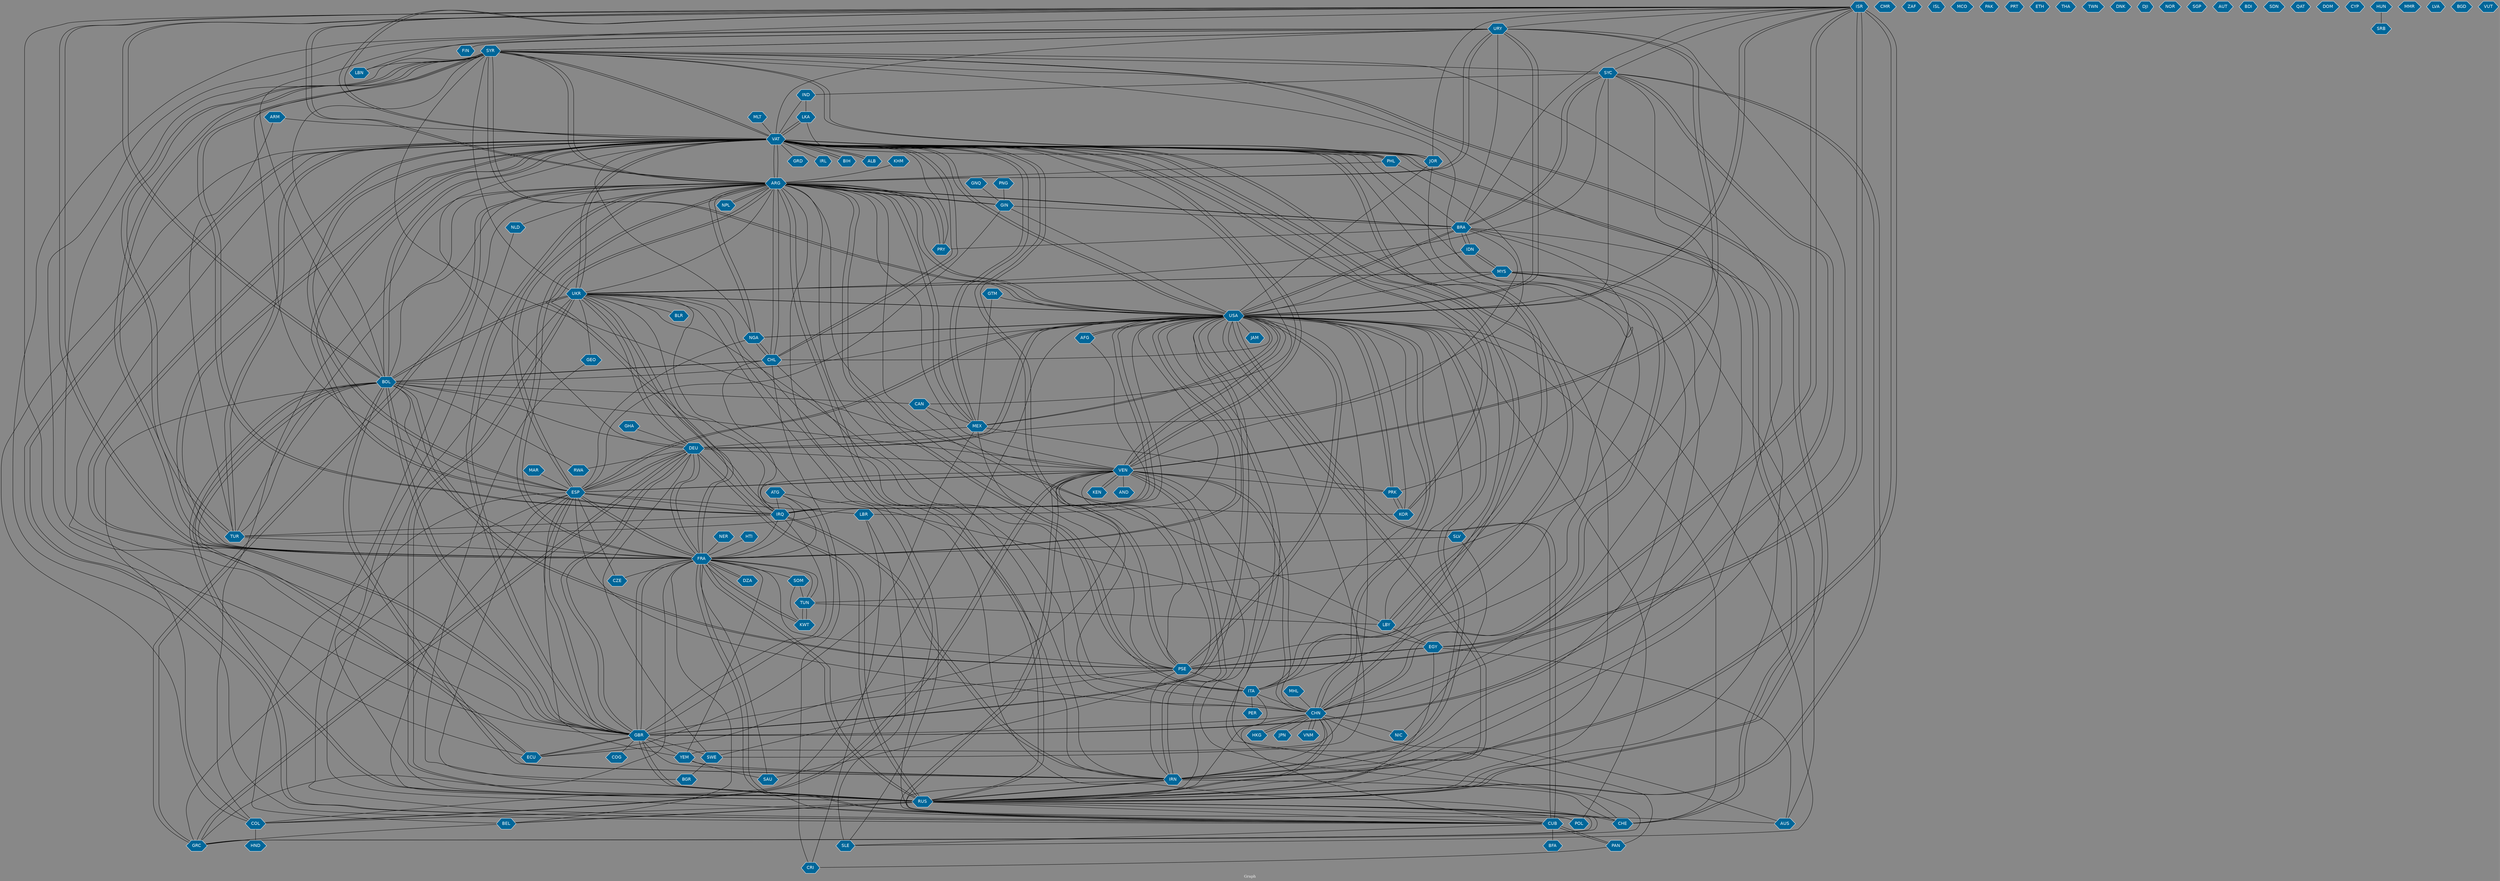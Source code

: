 // Countries together in item graph
graph {
	graph [bgcolor="#888888" fontcolor=white fontsize=12 label="Graph" outputorder=edgesfirst overlap=prism]
	node [color=white fillcolor="#006699" fontcolor=white fontname=Helvetica shape=hexagon style=filled]
	edge [arrowhead=open color=black fontcolor=white fontname=Courier fontsize=12]
		ISR [label=ISR]
		URY [label=URY]
		SYR [label=SYR]
		CMR [label=CMR]
		ARG [label=ARG]
		NPL [label=NPL]
		USA [label=USA]
		VEN [label=VEN]
		ESP [label=ESP]
		COL [label=COL]
		GRC [label=GRC]
		VAT [label=VAT]
		CUB [label=CUB]
		ITA [label=ITA]
		UKR [label=UKR]
		GBR [label=GBR]
		RUS [label=RUS]
		KOR [label=KOR]
		PSE [label=PSE]
		BLR [label=BLR]
		CHL [label=CHL]
		FRA [label=FRA]
		ZAF [label=ZAF]
		CHN [label=CHN]
		BOL [label=BOL]
		BRA [label=BRA]
		LKA [label=LKA]
		DEU [label=DEU]
		HKG [label=HKG]
		IRN [label=IRN]
		TUR [label=TUR]
		ECU [label=ECU]
		IND [label=IND]
		HND [label=HND]
		MEX [label=MEX]
		ISL [label=ISL]
		MCO [label=MCO]
		PRK [label=PRK]
		AND [label=AND]
		IDN [label=IDN]
		EGY [label=EGY]
		IRQ [label=IRQ]
		SAU [label=SAU]
		YEM [label=YEM]
		SLV [label=SLV]
		AFG [label=AFG]
		LBY [label=LBY]
		PAN [label=PAN]
		NGA [label=NGA]
		CRI [label=CRI]
		PAK [label=PAK]
		GEO [label=GEO]
		CAN [label=CAN]
		GRD [label=GRD]
		JOR [label=JOR]
		MAR [label=MAR]
		AUS [label=AUS]
		PRT [label=PRT]
		LBR [label=LBR]
		ETH [label=ETH]
		ATG [label=ATG]
		NLD [label=NLD]
		MYS [label=MYS]
		NIC [label=NIC]
		DZA [label=DZA]
		IRL [label=IRL]
		NER [label=NER]
		LBN [label=LBN]
		PHL [label=PHL]
		CHE [label=CHE]
		THA [label=THA]
		BEL [label=BEL]
		TWN [label=TWN]
		GTM [label=GTM]
		POL [label=POL]
		DNK [label=DNK]
		KEN [label=KEN]
		TUN [label=TUN]
		SWE [label=SWE]
		SYC [label=SYC]
		BFA [label=BFA]
		BIH [label=BIH]
		DJI [label=DJI]
		ARM [label=ARM]
		JPN [label=JPN]
		VNM [label=VNM]
		SLE [label=SLE]
		RWA [label=RWA]
		KWT [label=KWT]
		COG [label=COG]
		NOR [label=NOR]
		PRY [label=PRY]
		SGP [label=SGP]
		AUT [label=AUT]
		HTI [label=HTI]
		BDI [label=BDI]
		SDN [label=SDN]
		QAT [label=QAT]
		BGR [label=BGR]
		MLT [label=MLT]
		GHA [label=GHA]
		ALB [label=ALB]
		DOM [label=DOM]
		GIN [label=GIN]
		CZE [label=CZE]
		CYP [label=CYP]
		SOM [label=SOM]
		HUN [label=HUN]
		SRB [label=SRB]
		JAM [label=JAM]
		GNQ [label=GNQ]
		MHL [label=MHL]
		PER [label=PER]
		MMR [label=MMR]
		FIN [label=FIN]
		LVA [label=LVA]
		BGD [label=BGD]
		PNG [label=PNG]
		VUT [label=VUT]
		KHM [label=KHM]
			IDN -- MYS [weight=1]
			IRN -- RUS [weight=1]
			USA -- VAT [weight=10]
			FRA -- PSE [weight=1]
			ARG -- USA [weight=4]
			SYC -- RUS [weight=2]
			MAR -- ESP [weight=2]
			VEN -- RUS [weight=3]
			VAT -- SYR [weight=3]
			VNM -- CHN [weight=1]
			ARG -- NPL [weight=5]
			BOL -- ECU [weight=1]
			USA -- YEM [weight=3]
			KEN -- VEN [weight=3]
			ARG -- URY [weight=5]
			USA -- UKR [weight=12]
			YEM -- FRA [weight=1]
			VEN -- AND [weight=1]
			ESP -- USA [weight=1]
			PHL -- LKA [weight=1]
			KOR -- PRK [weight=2]
			NGA -- USA [weight=2]
			KOR -- USA [weight=4]
			EGY -- PSE [weight=1]
			ARG -- PRY [weight=2]
			SYR -- URY [weight=3]
			URY -- BOL [weight=1]
			CRI -- CHL [weight=2]
			VAT -- MEX [weight=2]
			TUN -- LBY [weight=1]
			KOR -- VAT [weight=1]
			USA -- SYR [weight=16]
			PSE -- EGY [weight=2]
			SYC -- UKR [weight=1]
			USA -- TUR [weight=1]
			RUS -- BEL [weight=1]
			ARG -- FRA [weight=2]
			ESP -- SYR [weight=2]
			ARG -- GIN [weight=1]
			FRA -- ESP [weight=1]
			CUB -- VAT [weight=4]
			PSE -- ARG [weight=3]
			LKA -- VAT [weight=1]
			USA -- RUS [weight=32]
			FRA -- DEU [weight=2]
			CHL -- VAT [weight=2]
			ARG -- IRN [weight=1]
			CHN -- NIC [weight=1]
			YEM -- SAU [weight=1]
			SLV -- FRA [weight=1]
			DEU -- GRC [weight=2]
			USA -- MYS [weight=1]
			FRA -- ARG [weight=1]
			TUR -- ARG [weight=1]
			SYR -- VAT [weight=1]
			USA -- JAM [weight=1]
			GBR -- SWE [weight=1]
			BOL -- TUR [weight=2]
			FRA -- CZE [weight=1]
			SWE -- USA [weight=1]
			ECU -- GBR [weight=1]
			ARG -- ITA [weight=1]
			FRA -- SYR [weight=1]
			MEX -- USA [weight=1]
			ARG -- NGA [weight=3]
			VAT -- CHN [weight=1]
			GIN -- ESP [weight=1]
			USA -- FRA [weight=5]
			FRA -- RUS [weight=1]
			GBR -- RUS [weight=1]
			IRQ -- ARG [weight=1]
			RUS -- ARG [weight=1]
			VEN -- BRA [weight=1]
			VEN -- URY [weight=1]
			VEN -- ESP [weight=6]
			MEX -- VAT [weight=3]
			ARM -- VAT [weight=5]
			RUS -- SYC [weight=2]
			GBR -- USA [weight=2]
			SYR -- ARG [weight=1]
			VAT -- ESP [weight=3]
			PHL -- ARG [weight=1]
			USA -- ISR [weight=10]
			SYR -- USA [weight=12]
			SYR -- IRQ [weight=3]
			ISR -- JOR [weight=1]
			MYS -- IDN [weight=1]
			CUB -- FRA [weight=2]
			RUS -- FRA [weight=10]
			HUN -- SRB [weight=1]
			IRQ -- USA [weight=18]
			CHE -- VAT [weight=1]
			FRA -- IRQ [weight=1]
			ARG -- GBR [weight=1]
			BRA -- PRY [weight=2]
			RUS -- VAT [weight=3]
			CAN -- MEX [weight=1]
			SYR -- VEN [weight=1]
			ARG -- GRC [weight=3]
			USA -- VEN [weight=16]
			BOL -- PSE [weight=2]
			ESP -- ARG [weight=4]
			IRN -- BOL [weight=1]
			JOR -- USA [weight=1]
			BRA -- URY [weight=1]
			TUR -- SYR [weight=1]
			CUB -- PAN [weight=1]
			ATG -- IRQ [weight=1]
			BRA -- VAT [weight=1]
			BRA -- RUS [weight=1]
			GBR -- YEM [weight=1]
			SOM -- TUN [weight=1]
			URY -- USA [weight=9]
			KWT -- TUN [weight=2]
			ITA -- RUS [weight=2]
			BOL -- RWA [weight=1]
			COL -- ARG [weight=2]
			JOR -- SYR [weight=1]
			VAT -- CHE [weight=1]
			UKR -- IRQ [weight=1]
			ISR -- IRN [weight=2]
			SYR -- LBN [weight=1]
			SYC -- USA [weight=2]
			RUS -- IRN [weight=1]
			ECU -- BOL [weight=1]
			PRK -- MEX [weight=1]
			GBR -- VAT [weight=2]
			DEU -- ESP [weight=2]
			SYR -- IRN [weight=1]
			USA -- IRN [weight=11]
			ARG -- VEN [weight=1]
			VAT -- CHL [weight=1]
			VAT -- GBR [weight=1]
			VAT -- PSE [weight=7]
			ATG -- EGY [weight=1]
			VAT -- LKA [weight=5]
			EGY -- ISR [weight=1]
			SWE -- DEU [weight=1]
			VEN -- CHE [weight=1]
			IRN -- CUB [weight=1]
			ITA -- CHL [weight=1]
			DEU -- RWA [weight=1]
			USA -- IRQ [weight=17]
			CHN -- JPN [weight=1]
			CHN -- VEN [weight=1]
			IRQ -- SYR [weight=7]
			PSE -- ISR [weight=47]
			DEU -- VAT [weight=1]
			ISR -- USA [weight=6]
			TUN -- SYC [weight=1]
			USA -- ESP [weight=2]
			PSE -- BOL [weight=4]
			MYS -- UKR [weight=2]
			POL -- USA [weight=1]
			BOL -- USA [weight=1]
			VAT -- NGA [weight=1]
			PNG -- GIN [weight=1]
			ECU -- VAT [weight=2]
			ISR -- PSE [weight=42]
			MYS -- AUS [weight=1]
			ALB -- VAT [weight=1]
			ESP -- FRA [weight=4]
			VEN -- BOL [weight=1]
			NLD -- RUS [weight=1]
			SYR -- SYC [weight=1]
			NGA -- ESP [weight=1]
			IND -- LKA [weight=1]
			SYR -- JOR [weight=2]
			BOL -- ISR [weight=4]
			ARG -- CHL [weight=8]
			VAT -- VEN [weight=3]
			GNQ -- GIN [weight=1]
			USA -- MEX [weight=5]
			USA -- PAN [weight=3]
			PRK -- KOR [weight=1]
			CHN -- MYS [weight=1]
			VAT -- PHL [weight=4]
			LBR -- CRI [weight=1]
			GTM -- USA [weight=1]
			CHL -- BOL [weight=4]
			BOL -- RUS [weight=1]
			LBY -- EGY [weight=1]
			CUB -- ARG [weight=1]
			USA -- GIN [weight=1]
			USA -- ARG [weight=4]
			USA -- DEU [weight=3]
			JOR -- PSE [weight=1]
			VEN -- CUB [weight=1]
			UKR -- DEU [weight=3]
			DEU -- VEN [weight=1]
			KHM -- ARG [weight=1]
			VAT -- GRD [weight=1]
			ATG -- GBR [weight=1]
			ARG -- BRA [weight=4]
			UKR -- CHN [weight=1]
			ECU -- VEN [weight=1]
			FRA -- VAT [weight=2]
			VAT -- LBY [weight=1]
			RUS -- CHN [weight=7]
			DEU -- BOL [weight=1]
			NGA -- ARG [weight=4]
			GBR -- BOL [weight=1]
			GBR -- COG [weight=1]
			ISR -- BOL [weight=1]
			SAU -- FRA [weight=1]
			USA -- CUB [weight=51]
			GBR -- URY [weight=1]
			BEL -- RUS [weight=1]
			UKR -- VAT [weight=4]
			GBR -- ECU [weight=1]
			GRC -- DEU [weight=5]
			USA -- CHN [weight=9]
			VAT -- ALB [weight=2]
			LBR -- SLE [weight=1]
			SYC -- GBR [weight=1]
			LBY -- CAN [weight=1]
			UKR -- GEO [weight=1]
			VAT -- SLV [weight=1]
			MEX -- DEU [weight=1]
			ITA -- CHN [weight=1]
			USA -- IDN [weight=1]
			CHN -- HKG [weight=4]
			VEN -- VAT [weight=6]
			NPL -- ARG [weight=3]
			SYR -- TUR [weight=2]
			VEN -- USA [weight=17]
			VAT -- USA [weight=12]
			URY -- SYR [weight=3]
			ARG -- UKR [weight=1]
			USA -- COL [weight=1]
			ARM -- TUR [weight=1]
			VEN -- CHN [weight=2]
			DEU -- GBR [weight=2]
			ARG -- ESP [weight=3]
			BRA -- USA [weight=3]
			VAT -- KOR [weight=2]
			ARG -- VAT [weight=6]
			TUN -- FRA [weight=1]
			IRN -- UKR [weight=1]
			GRC -- FRA [weight=1]
			BEL -- GRC [weight=2]
			RUS -- DEU [weight=6]
			LBR -- USA [weight=2]
			USA -- NGA [weight=2]
			PRK -- USA [weight=6]
			PSE -- ITA [weight=1]
			VAT -- BIH [weight=1]
			PRK -- BRA [weight=1]
			USA -- AFG [weight=3]
			BOL -- GBR [weight=1]
			CUB -- BFA [weight=1]
			GBR -- SYC [weight=1]
			BOL -- COL [weight=2]
			VEN -- IRN [weight=2]
			RUS -- COL [weight=1]
			CHN -- AUS [weight=1]
			ECU -- MEX [weight=1]
			SAU -- VEN [weight=1]
			ISR -- VAT [weight=6]
			YEM -- IRN [weight=2]
			UKR -- BOL [weight=8]
			DZA -- FRA [weight=2]
			PAN -- CRI [weight=1]
			BOL -- CAN [weight=1]
			IRN -- VEN [weight=1]
			RUS -- POL [weight=1]
			MEX -- ARG [weight=2]
			SYR -- RUS [weight=2]
			IRN -- URY [weight=1]
			ARG -- KOR [weight=1]
			VAT -- UKR [weight=3]
			IDN -- BRA [weight=1]
			GRC -- ARG [weight=1]
			IRN -- PSE [weight=1]
			ISR -- FRA [weight=2]
			URY -- ARG [weight=5]
			HTI -- FRA [weight=1]
			TUN -- KWT [weight=1]
			SLE -- ARG [weight=2]
			FRA -- USA [weight=8]
			SLE -- USA [weight=1]
			FRA -- KWT [weight=1]
			FRA -- GBR [weight=3]
			VAT -- IRN [weight=1]
			IRN -- IRQ [weight=2]
			SYC -- BRA [weight=2]
			BOL -- IRN [weight=1]
			ESP -- LBR [weight=1]
			YEM -- ESP [weight=1]
			PRY -- ARG [weight=2]
			ESP -- VEN [weight=1]
			UKR -- CHE [weight=1]
			IRN -- CHN [weight=1]
			ARG -- BOL [weight=2]
			SYC -- ISR [weight=1]
			BOL -- UKR [weight=3]
			UKR -- BLR [weight=3]
			VAT -- ITA [weight=3]
			ARG -- ISR [weight=2]
			SYR -- FRA [weight=1]
			SWE -- BGR [weight=1]
			GTM -- MEX [weight=1]
			IRN -- USA [weight=12]
			GRC -- USA [weight=2]
			USA -- PSE [weight=1]
			IRN -- GBR [weight=1]
			BRA -- SYC [weight=2]
			RUS -- AUS [weight=1]
			FRA -- CUB [weight=2]
			SYR -- BOL [weight=1]
			USA -- BRA [weight=1]
			GEO -- RUS [weight=1]
			GIN -- ARG [weight=2]
			VAT -- FRA [weight=2]
			DEU -- UKR [weight=2]
			UKR -- RUS [weight=55]
			VAT -- JOR [weight=2]
			VAT -- COL [weight=1]
			BOL -- VAT [weight=15]
			MEX -- CHN [weight=1]
			VEN -- COL [weight=1]
			PAN -- CUB [weight=1]
			RUS -- CHE [weight=1]
			ESP -- DEU [weight=1]
			VEN -- PSE [weight=1]
			ITA -- PER [weight=1]
			ARG -- MEX [weight=1]
			RUS -- USA [weight=25]
			RUS -- EGY [weight=1]
			SYR -- CHN [weight=1]
			FRA -- ISR [weight=1]
			BRA -- CHN [weight=1]
			ISR -- EGY [weight=1]
			SYR -- GBR [weight=1]
			IRQ -- TUR [weight=1]
			IRQ -- VAT [weight=6]
			BOL -- FRA [weight=1]
			COL -- HND [weight=1]
			FRA -- BEL [weight=1]
			UKR -- FRA [weight=3]
			VAT -- ARG [weight=7]
			URY -- FIN [weight=1]
			BGR -- ESP [weight=1]
			PHL -- VAT [weight=6]
			VAT -- IND [weight=1]
			VAT -- CAN [weight=1]
			ARG -- SYR [weight=1]
			MYS -- RUS [weight=2]
			VAT -- TUR [weight=4]
			ESP -- CZE [weight=1]
			AFG -- USA [weight=3]
			ARG -- RUS [weight=1]
			GBR -- ARG [weight=1]
			TUR -- VAT [weight=5]
			USA -- LBY [weight=2]
			VAT -- IRL [weight=2]
			PSE -- VAT [weight=12]
			URY -- CUB [weight=1]
			IRN -- ISR [weight=8]
			MYS -- CHN [weight=4]
			GBR -- PSE [weight=1]
			MHL -- CHN [weight=1]
			SLV -- NIC [weight=1]
			CUB -- SLE [weight=1]
			NGA -- CHL [weight=2]
			KWT -- FRA [weight=1]
			NER -- FRA [weight=1]
			URY -- VEN [weight=2]
			RUS -- CUB [weight=3]
			UKR -- MYS [weight=1]
			PSE -- SWE [weight=1]
			DEU -- RUS [weight=6]
			IRQ -- IRN [weight=2]
			CHN -- USA [weight=12]
			USA -- CHL [weight=1]
			CHN -- GBR [weight=1]
			CHL -- ARG [weight=3]
			USA -- CHE [weight=1]
			TUR -- FRA [weight=1]
			RUS -- SYR [weight=1]
			COL -- VEN [weight=2]
			KWT -- SOM [weight=1]
			CHN -- RUS [weight=1]
			GBR -- DEU [weight=1]
			ESP -- CHN [weight=1]
			ISR -- LBN [weight=1]
			UKR -- USA [weight=16]
			PSE -- USA [weight=3]
			HKG -- CHN [weight=1]
			ATG -- FRA [weight=1]
			VAT -- ISR [weight=8]
			ESP -- VAT [weight=1]
			GBR -- IRQ [weight=2]
			AUS -- EGY [weight=1]
			MLT -- VAT [weight=1]
			CUB -- CHN [weight=2]
			GRC -- RUS [weight=2]
			DEU -- FRA [weight=7]
			CHN -- VAT [weight=1]
			VAT -- BOL [weight=17]
			CUB -- USA [weight=53]
			UKR -- POL [weight=1]
			GHA -- DEU [weight=1]
			ITA -- SYR [weight=1]
			CHL -- FRA [weight=1]
			GBR -- FRA [weight=3]
			VAT -- IRQ [weight=4]
			UKR -- PSE [weight=1]
			FRA -- DZA [weight=1]
			SYR -- UKR [weight=1]
			ISR -- GBR [weight=1]
			PHL -- DEU [weight=1]
			CHL -- NGA [weight=1]
			ISR -- URY [weight=2]
			CHN -- VNM [weight=1]
			ISR -- BRA [weight=1]
			RUS -- BOL [weight=5]
			ARG -- IRQ [weight=2]
			CUB -- UKR [weight=1]
			ESP -- GBR [weight=2]
			ITA -- ARG [weight=2]
			VAT -- CUB [weight=7]
			ARG -- NLD [weight=1]
			CUB -- VEN [weight=6]
			USA -- PRK [weight=8]
			ESP -- GRC [weight=1]
			GIN -- BRA [weight=5]
			PRY -- VAT [weight=1]
			JOR -- VAT [weight=2]
			VEN -- KEN [weight=3]
			FRA -- UKR [weight=1]
			BIH -- VAT [weight=1]
			LBY -- VAT [weight=1]
			FRA -- SOM [weight=1]
			SYC -- IND [weight=1]
			IRQ -- VEN [weight=1]
			URY -- VAT [weight=2]
			ITA -- VAT [weight=6]
			AFG -- IRQ [weight=1]
			DEU -- USA [weight=6]
			VEN -- PRK [weight=1]
			RUS -- GBR [weight=3]
			RUS -- GRC [weight=2]
			GBR -- ESP [weight=1]
			ISR -- ARG [weight=5]
			USA -- ITA [weight=2]
			ESP -- IRQ [weight=1]
			BOL -- CHL [weight=3]
			BEL -- ESP [weight=1]
			USA -- URY [weight=7]
			RUS -- UKR [weight=30]
			BRA -- ARG [weight=4]
			IRN -- CHE [weight=1]
			USA -- GBR [weight=5]
			FRA -- TUN [weight=1]
			BRA -- IDN [weight=1]
			CUB -- ESP [weight=1]
}